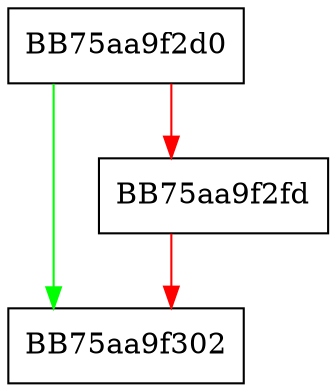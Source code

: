 digraph RpfAPI_IOAV_GetUrlPart {
  node [shape="box"];
  graph [splines=ortho];
  BB75aa9f2d0 -> BB75aa9f302 [color="green"];
  BB75aa9f2d0 -> BB75aa9f2fd [color="red"];
  BB75aa9f2fd -> BB75aa9f302 [color="red"];
}